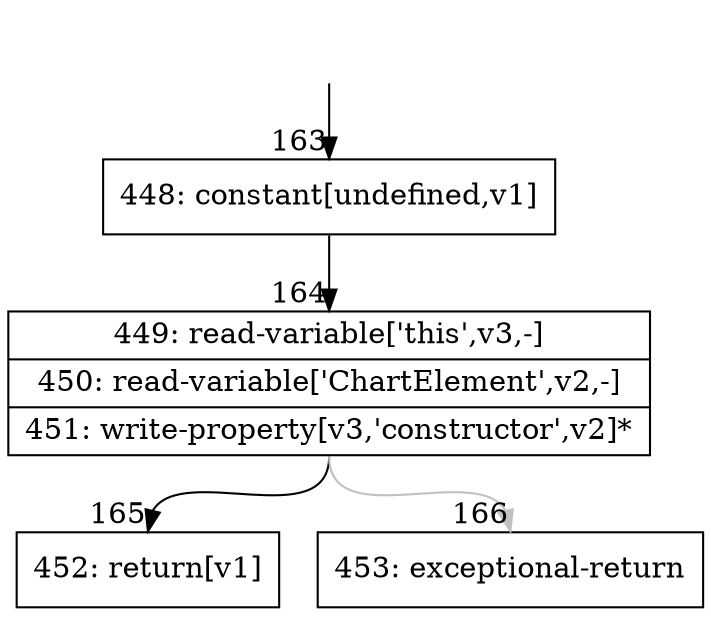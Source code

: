 digraph {
rankdir="TD"
BB_entry20[shape=none,label=""];
BB_entry20 -> BB163 [tailport=s, headport=n, headlabel="    163"]
BB163 [shape=record label="{448: constant[undefined,v1]}" ] 
BB163 -> BB164 [tailport=s, headport=n, headlabel="      164"]
BB164 [shape=record label="{449: read-variable['this',v3,-]|450: read-variable['ChartElement',v2,-]|451: write-property[v3,'constructor',v2]*}" ] 
BB164 -> BB165 [tailport=s, headport=n, headlabel="      165"]
BB164 -> BB166 [tailport=s, headport=n, color=gray, headlabel="      166"]
BB165 [shape=record label="{452: return[v1]}" ] 
BB166 [shape=record label="{453: exceptional-return}" ] 
//#$~ 282
}
